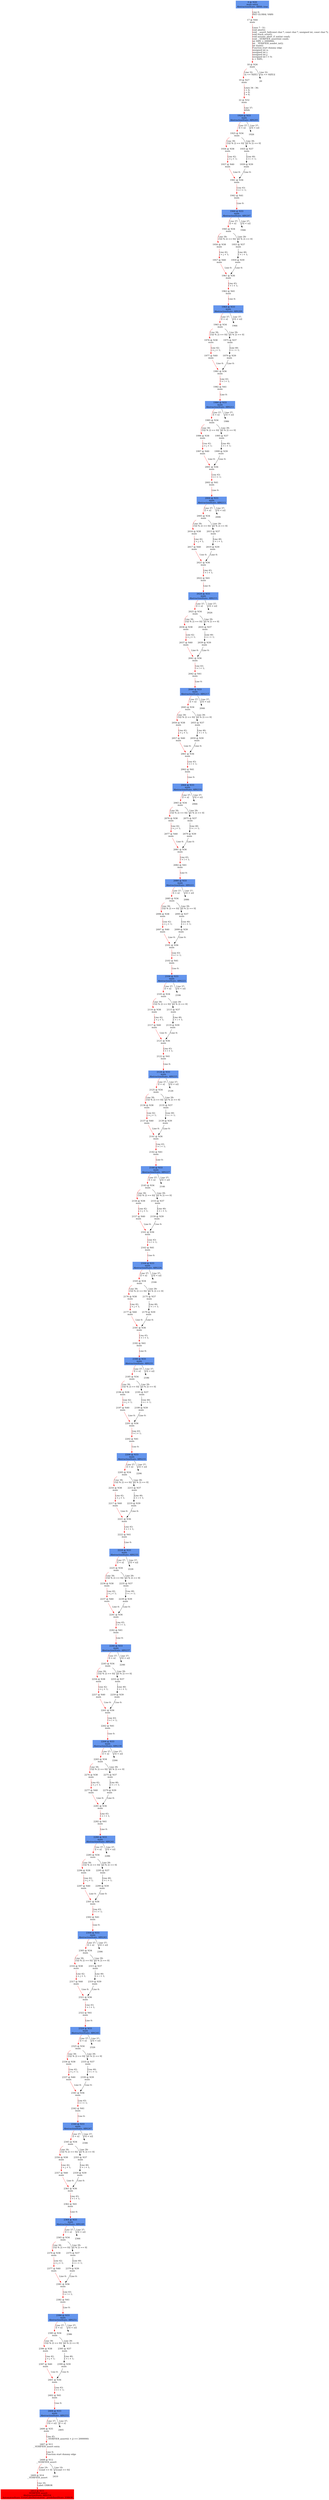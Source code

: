 digraph ARG {
node [style="filled" shape="box" color="white"]
0 [fillcolor="cornflowerblue" label="0 @ N20\nmain entry\nAbstractionState: ABS0: true\n" id="0"]
17 [label="17 @ N44\nmain\n" id="17"]
18 [label="18 @ N26\nmain\n" id="18"]
19 [label="19 @ N27\nmain\n" id="19"]
22 [label="22 @ N32\nmain\n" id="22"]
1924 [fillcolor="cornflowerblue" label="1924 @ N33\nmain\nAbstractionState: ABS205\n" id="1924"]
1925 [label="1925 @ N34\nmain\n" id="1925"]
1936 [label="1936 @ N38\nmain\n" id="1936"]
1937 [label="1937 @ N40\nmain\n" id="1937"]
1941 [label="1941 @ N36\nmain\n" id="1941"]
1942 [label="1942 @ N41\nmain\n" id="1942"]
1944 [fillcolor="cornflowerblue" label="1944 @ N33\nmain\nAbstractionState: ABS207\n" id="1944"]
1945 [label="1945 @ N34\nmain\n" id="1945"]
1956 [label="1956 @ N38\nmain\n" id="1956"]
1957 [label="1957 @ N40\nmain\n" id="1957"]
1961 [label="1961 @ N36\nmain\n" id="1961"]
1962 [label="1962 @ N41\nmain\n" id="1962"]
1964 [fillcolor="cornflowerblue" label="1964 @ N33\nmain\nAbstractionState: ABS209\n" id="1964"]
1965 [label="1965 @ N34\nmain\n" id="1965"]
1976 [label="1976 @ N38\nmain\n" id="1976"]
1977 [label="1977 @ N40\nmain\n" id="1977"]
1981 [label="1981 @ N36\nmain\n" id="1981"]
1982 [label="1982 @ N41\nmain\n" id="1982"]
1984 [fillcolor="cornflowerblue" label="1984 @ N33\nmain\nAbstractionState: ABS211\n" id="1984"]
1985 [label="1985 @ N34\nmain\n" id="1985"]
1996 [label="1996 @ N38\nmain\n" id="1996"]
1997 [label="1997 @ N40\nmain\n" id="1997"]
2001 [label="2001 @ N36\nmain\n" id="2001"]
2002 [label="2002 @ N41\nmain\n" id="2002"]
2004 [fillcolor="cornflowerblue" label="2004 @ N33\nmain\nAbstractionState: ABS213\n" id="2004"]
2005 [label="2005 @ N34\nmain\n" id="2005"]
2016 [label="2016 @ N38\nmain\n" id="2016"]
2017 [label="2017 @ N40\nmain\n" id="2017"]
2021 [label="2021 @ N36\nmain\n" id="2021"]
2022 [label="2022 @ N41\nmain\n" id="2022"]
2024 [fillcolor="cornflowerblue" label="2024 @ N33\nmain\nAbstractionState: ABS215\n" id="2024"]
2025 [label="2025 @ N34\nmain\n" id="2025"]
2036 [label="2036 @ N38\nmain\n" id="2036"]
2037 [label="2037 @ N40\nmain\n" id="2037"]
2041 [label="2041 @ N36\nmain\n" id="2041"]
2042 [label="2042 @ N41\nmain\n" id="2042"]
2044 [fillcolor="cornflowerblue" label="2044 @ N33\nmain\nAbstractionState: ABS217\n" id="2044"]
2045 [label="2045 @ N34\nmain\n" id="2045"]
2056 [label="2056 @ N38\nmain\n" id="2056"]
2057 [label="2057 @ N40\nmain\n" id="2057"]
2061 [label="2061 @ N36\nmain\n" id="2061"]
2062 [label="2062 @ N41\nmain\n" id="2062"]
2064 [fillcolor="cornflowerblue" label="2064 @ N33\nmain\nAbstractionState: ABS219\n" id="2064"]
2065 [label="2065 @ N34\nmain\n" id="2065"]
2076 [label="2076 @ N38\nmain\n" id="2076"]
2077 [label="2077 @ N40\nmain\n" id="2077"]
2081 [label="2081 @ N36\nmain\n" id="2081"]
2082 [label="2082 @ N41\nmain\n" id="2082"]
2084 [fillcolor="cornflowerblue" label="2084 @ N33\nmain\nAbstractionState: ABS221\n" id="2084"]
2085 [label="2085 @ N34\nmain\n" id="2085"]
2096 [label="2096 @ N38\nmain\n" id="2096"]
2097 [label="2097 @ N40\nmain\n" id="2097"]
2101 [label="2101 @ N36\nmain\n" id="2101"]
2102 [label="2102 @ N41\nmain\n" id="2102"]
2104 [fillcolor="cornflowerblue" label="2104 @ N33\nmain\nAbstractionState: ABS223\n" id="2104"]
2105 [label="2105 @ N34\nmain\n" id="2105"]
2116 [label="2116 @ N38\nmain\n" id="2116"]
2117 [label="2117 @ N40\nmain\n" id="2117"]
2121 [label="2121 @ N36\nmain\n" id="2121"]
2122 [label="2122 @ N41\nmain\n" id="2122"]
2124 [fillcolor="cornflowerblue" label="2124 @ N33\nmain\nAbstractionState: ABS225\n" id="2124"]
2125 [label="2125 @ N34\nmain\n" id="2125"]
2136 [label="2136 @ N38\nmain\n" id="2136"]
2137 [label="2137 @ N40\nmain\n" id="2137"]
2141 [label="2141 @ N36\nmain\n" id="2141"]
2142 [label="2142 @ N41\nmain\n" id="2142"]
2144 [fillcolor="cornflowerblue" label="2144 @ N33\nmain\nAbstractionState: ABS227\n" id="2144"]
2145 [label="2145 @ N34\nmain\n" id="2145"]
2156 [label="2156 @ N38\nmain\n" id="2156"]
2157 [label="2157 @ N40\nmain\n" id="2157"]
2161 [label="2161 @ N36\nmain\n" id="2161"]
2162 [label="2162 @ N41\nmain\n" id="2162"]
2164 [fillcolor="cornflowerblue" label="2164 @ N33\nmain\nAbstractionState: ABS229\n" id="2164"]
2165 [label="2165 @ N34\nmain\n" id="2165"]
2176 [label="2176 @ N38\nmain\n" id="2176"]
2177 [label="2177 @ N40\nmain\n" id="2177"]
2181 [label="2181 @ N36\nmain\n" id="2181"]
2182 [label="2182 @ N41\nmain\n" id="2182"]
2184 [fillcolor="cornflowerblue" label="2184 @ N33\nmain\nAbstractionState: ABS231\n" id="2184"]
2185 [label="2185 @ N34\nmain\n" id="2185"]
2196 [label="2196 @ N38\nmain\n" id="2196"]
2197 [label="2197 @ N40\nmain\n" id="2197"]
2201 [label="2201 @ N36\nmain\n" id="2201"]
2202 [label="2202 @ N41\nmain\n" id="2202"]
2204 [fillcolor="cornflowerblue" label="2204 @ N33\nmain\nAbstractionState: ABS233\n" id="2204"]
2205 [label="2205 @ N34\nmain\n" id="2205"]
2216 [label="2216 @ N38\nmain\n" id="2216"]
2217 [label="2217 @ N40\nmain\n" id="2217"]
2221 [label="2221 @ N36\nmain\n" id="2221"]
2222 [label="2222 @ N41\nmain\n" id="2222"]
2224 [fillcolor="cornflowerblue" label="2224 @ N33\nmain\nAbstractionState: ABS235\n" id="2224"]
2225 [label="2225 @ N34\nmain\n" id="2225"]
2236 [label="2236 @ N38\nmain\n" id="2236"]
2237 [label="2237 @ N40\nmain\n" id="2237"]
2241 [label="2241 @ N36\nmain\n" id="2241"]
2242 [label="2242 @ N41\nmain\n" id="2242"]
2244 [fillcolor="cornflowerblue" label="2244 @ N33\nmain\nAbstractionState: ABS237\n" id="2244"]
2245 [label="2245 @ N34\nmain\n" id="2245"]
2256 [label="2256 @ N38\nmain\n" id="2256"]
2257 [label="2257 @ N40\nmain\n" id="2257"]
2261 [label="2261 @ N36\nmain\n" id="2261"]
2262 [label="2262 @ N41\nmain\n" id="2262"]
2264 [fillcolor="cornflowerblue" label="2264 @ N33\nmain\nAbstractionState: ABS239\n" id="2264"]
2265 [label="2265 @ N34\nmain\n" id="2265"]
2276 [label="2276 @ N38\nmain\n" id="2276"]
2277 [label="2277 @ N40\nmain\n" id="2277"]
2281 [label="2281 @ N36\nmain\n" id="2281"]
2282 [label="2282 @ N41\nmain\n" id="2282"]
2284 [fillcolor="cornflowerblue" label="2284 @ N33\nmain\nAbstractionState: ABS241\n" id="2284"]
2285 [label="2285 @ N34\nmain\n" id="2285"]
2296 [label="2296 @ N38\nmain\n" id="2296"]
2297 [label="2297 @ N40\nmain\n" id="2297"]
2301 [label="2301 @ N36\nmain\n" id="2301"]
2302 [label="2302 @ N41\nmain\n" id="2302"]
2304 [fillcolor="cornflowerblue" label="2304 @ N33\nmain\nAbstractionState: ABS243\n" id="2304"]
2305 [label="2305 @ N34\nmain\n" id="2305"]
2316 [label="2316 @ N38\nmain\n" id="2316"]
2317 [label="2317 @ N40\nmain\n" id="2317"]
2321 [label="2321 @ N36\nmain\n" id="2321"]
2322 [label="2322 @ N41\nmain\n" id="2322"]
2324 [fillcolor="cornflowerblue" label="2324 @ N33\nmain\nAbstractionState: ABS245\n" id="2324"]
2325 [label="2325 @ N34\nmain\n" id="2325"]
2336 [label="2336 @ N38\nmain\n" id="2336"]
2337 [label="2337 @ N40\nmain\n" id="2337"]
2341 [label="2341 @ N36\nmain\n" id="2341"]
2342 [label="2342 @ N41\nmain\n" id="2342"]
2344 [fillcolor="cornflowerblue" label="2344 @ N33\nmain\nAbstractionState: ABS247\n" id="2344"]
2345 [label="2345 @ N34\nmain\n" id="2345"]
2356 [label="2356 @ N38\nmain\n" id="2356"]
2357 [label="2357 @ N40\nmain\n" id="2357"]
2361 [label="2361 @ N36\nmain\n" id="2361"]
2362 [label="2362 @ N41\nmain\n" id="2362"]
2364 [fillcolor="cornflowerblue" label="2364 @ N33\nmain\nAbstractionState: ABS249\n" id="2364"]
2365 [label="2365 @ N34\nmain\n" id="2365"]
2376 [label="2376 @ N38\nmain\n" id="2376"]
2377 [label="2377 @ N40\nmain\n" id="2377"]
2381 [label="2381 @ N36\nmain\n" id="2381"]
2382 [label="2382 @ N41\nmain\n" id="2382"]
2384 [fillcolor="cornflowerblue" label="2384 @ N33\nmain\nAbstractionState: ABS251\n" id="2384"]
2385 [label="2385 @ N34\nmain\n" id="2385"]
2396 [label="2396 @ N38\nmain\n" id="2396"]
2397 [label="2397 @ N40\nmain\n" id="2397"]
2401 [label="2401 @ N36\nmain\n" id="2401"]
2402 [label="2402 @ N41\nmain\n" id="2402"]
2404 [fillcolor="cornflowerblue" label="2404 @ N33\nmain\nAbstractionState: ABS253\n" id="2404"]
2406 [label="2406 @ N35\nmain\n" id="2406"]
2407 [label="2407 @ N11\n__VERIFIER_assert entry\n" id="2407"]
2408 [label="2408 @ N12\n__VERIFIER_assert\n" id="2408"]
2409 [label="2409 @ N14\n__VERIFIER_assert\n" id="2409"]
2412 [fillcolor="red" label="2412 @ N15\n__VERIFIER_assert\nAbstractionState: ABS254\n AutomatonState: ErrorLabelAutomaton: _predefinedState_ERROR\n" id="2412"]
2395 [label="2395 @ N37\nmain\n" id="2395"]
2399 [label="2399 @ N39\nmain\n" id="2399"]
2375 [label="2375 @ N37\nmain\n" id="2375"]
2379 [label="2379 @ N39\nmain\n" id="2379"]
2355 [label="2355 @ N37\nmain\n" id="2355"]
2359 [label="2359 @ N39\nmain\n" id="2359"]
2335 [label="2335 @ N37\nmain\n" id="2335"]
2339 [label="2339 @ N39\nmain\n" id="2339"]
2315 [label="2315 @ N37\nmain\n" id="2315"]
2319 [label="2319 @ N39\nmain\n" id="2319"]
2295 [label="2295 @ N37\nmain\n" id="2295"]
2299 [label="2299 @ N39\nmain\n" id="2299"]
2275 [label="2275 @ N37\nmain\n" id="2275"]
2279 [label="2279 @ N39\nmain\n" id="2279"]
2255 [label="2255 @ N37\nmain\n" id="2255"]
2259 [label="2259 @ N39\nmain\n" id="2259"]
2235 [label="2235 @ N37\nmain\n" id="2235"]
2239 [label="2239 @ N39\nmain\n" id="2239"]
2215 [label="2215 @ N37\nmain\n" id="2215"]
2219 [label="2219 @ N39\nmain\n" id="2219"]
2195 [label="2195 @ N37\nmain\n" id="2195"]
2199 [label="2199 @ N39\nmain\n" id="2199"]
2175 [label="2175 @ N37\nmain\n" id="2175"]
2179 [label="2179 @ N39\nmain\n" id="2179"]
2155 [label="2155 @ N37\nmain\n" id="2155"]
2159 [label="2159 @ N39\nmain\n" id="2159"]
2135 [label="2135 @ N37\nmain\n" id="2135"]
2139 [label="2139 @ N39\nmain\n" id="2139"]
2115 [label="2115 @ N37\nmain\n" id="2115"]
2119 [label="2119 @ N39\nmain\n" id="2119"]
2095 [label="2095 @ N37\nmain\n" id="2095"]
2099 [label="2099 @ N39\nmain\n" id="2099"]
2075 [label="2075 @ N37\nmain\n" id="2075"]
2079 [label="2079 @ N39\nmain\n" id="2079"]
2055 [label="2055 @ N37\nmain\n" id="2055"]
2059 [label="2059 @ N39\nmain\n" id="2059"]
2035 [label="2035 @ N37\nmain\n" id="2035"]
2039 [label="2039 @ N39\nmain\n" id="2039"]
2015 [label="2015 @ N37\nmain\n" id="2015"]
2019 [label="2019 @ N39\nmain\n" id="2019"]
1995 [label="1995 @ N37\nmain\n" id="1995"]
1999 [label="1999 @ N39\nmain\n" id="1999"]
1975 [label="1975 @ N37\nmain\n" id="1975"]
1979 [label="1979 @ N39\nmain\n" id="1979"]
1955 [label="1955 @ N37\nmain\n" id="1955"]
1959 [label="1959 @ N39\nmain\n" id="1959"]
1935 [label="1935 @ N37\nmain\n" id="1935"]
1939 [label="1939 @ N39\nmain\n" id="1939"]
0 -> 17 [color="red" label="Line 0: \lINIT GLOBAL VARS\l" id="0 -> 17"]
17 -> 18 [color="red" label="Lines 7 - 31: \lvoid abort();\lvoid __assert_fail(const char *, const char *, unsigned int, const char *);\lvoid reach_error();\lvoid assume_abort_if_not(int cond);\lvoid __VERIFIER_assert(int cond);\lint SIZE = 2000000;\lint __VERIFIER_nondet_int();\lint main();\lFunction start dummy edge\lunsigned int n;\lunsigned int i;\lunsigned int j;\lunsigned int l = 0;\ln = SIZE;\l" id="17 -> 18"]
18 -> 19 [color="red" label="Line 32: \l[n <= SIZE]\l" id="18 -> 19"]
18 -> 20 [label="Line 32: \l[!(n <= SIZE)]\l" id="18 -> 20"]
19 -> 22 [color="red" label="Lines 34 - 36: \li = 0;\lj = 0;\ll = 0;\l" id="19 -> 22"]
22 -> 1924 [color="red" label="Line 37: \lwhile\l" id="22 -> 1924"]
1924 -> 1925 [color="red" label="Line 37: \l[l < n]\l" id="1924 -> 1925"]
1924 -> 1926 [label="Line 37: \l[!(l < n)]\l" id="1924 -> 1926"]
1925 -> 1935 [label="Line 39: \l[(l % 2) == 0]\l" id="1925 -> 1935"]
1925 -> 1936 [color="red" label="Line 39: \l[!((l % 2) == 0)]\l" id="1925 -> 1936"]
1936 -> 1937 [color="red" label="Line 42: \lj = j + 1;\l" id="1936 -> 1937"]
1937 -> 1941 [color="red" label="Line 0: \l\l" id="1937 -> 1941"]
1941 -> 1942 [color="red" label="Line 43: \ll = l + 1;\l" id="1941 -> 1942"]
1942 -> 1944 [color="red" label="Line 0: \l\l" id="1942 -> 1944"]
1944 -> 1945 [color="red" label="Line 37: \l[l < n]\l" id="1944 -> 1945"]
1944 -> 1946 [label="Line 37: \l[!(l < n)]\l" id="1944 -> 1946"]
1945 -> 1955 [label="Line 39: \l[(l % 2) == 0]\l" id="1945 -> 1955"]
1945 -> 1956 [color="red" label="Line 39: \l[!((l % 2) == 0)]\l" id="1945 -> 1956"]
1956 -> 1957 [color="red" label="Line 42: \lj = j + 1;\l" id="1956 -> 1957"]
1957 -> 1961 [color="red" label="Line 0: \l\l" id="1957 -> 1961"]
1961 -> 1962 [color="red" label="Line 43: \ll = l + 1;\l" id="1961 -> 1962"]
1962 -> 1964 [color="red" label="Line 0: \l\l" id="1962 -> 1964"]
1964 -> 1965 [color="red" label="Line 37: \l[l < n]\l" id="1964 -> 1965"]
1964 -> 1966 [label="Line 37: \l[!(l < n)]\l" id="1964 -> 1966"]
1965 -> 1975 [label="Line 39: \l[(l % 2) == 0]\l" id="1965 -> 1975"]
1965 -> 1976 [color="red" label="Line 39: \l[!((l % 2) == 0)]\l" id="1965 -> 1976"]
1976 -> 1977 [color="red" label="Line 42: \lj = j + 1;\l" id="1976 -> 1977"]
1977 -> 1981 [color="red" label="Line 0: \l\l" id="1977 -> 1981"]
1981 -> 1982 [color="red" label="Line 43: \ll = l + 1;\l" id="1981 -> 1982"]
1982 -> 1984 [color="red" label="Line 0: \l\l" id="1982 -> 1984"]
1984 -> 1985 [color="red" label="Line 37: \l[l < n]\l" id="1984 -> 1985"]
1984 -> 1986 [label="Line 37: \l[!(l < n)]\l" id="1984 -> 1986"]
1985 -> 1995 [label="Line 39: \l[(l % 2) == 0]\l" id="1985 -> 1995"]
1985 -> 1996 [color="red" label="Line 39: \l[!((l % 2) == 0)]\l" id="1985 -> 1996"]
1996 -> 1997 [color="red" label="Line 42: \lj = j + 1;\l" id="1996 -> 1997"]
1997 -> 2001 [color="red" label="Line 0: \l\l" id="1997 -> 2001"]
2001 -> 2002 [color="red" label="Line 43: \ll = l + 1;\l" id="2001 -> 2002"]
2002 -> 2004 [color="red" label="Line 0: \l\l" id="2002 -> 2004"]
2004 -> 2005 [color="red" label="Line 37: \l[l < n]\l" id="2004 -> 2005"]
2004 -> 2006 [label="Line 37: \l[!(l < n)]\l" id="2004 -> 2006"]
2005 -> 2015 [label="Line 39: \l[(l % 2) == 0]\l" id="2005 -> 2015"]
2005 -> 2016 [color="red" label="Line 39: \l[!((l % 2) == 0)]\l" id="2005 -> 2016"]
2016 -> 2017 [color="red" label="Line 42: \lj = j + 1;\l" id="2016 -> 2017"]
2017 -> 2021 [color="red" label="Line 0: \l\l" id="2017 -> 2021"]
2021 -> 2022 [color="red" label="Line 43: \ll = l + 1;\l" id="2021 -> 2022"]
2022 -> 2024 [color="red" label="Line 0: \l\l" id="2022 -> 2024"]
2024 -> 2025 [color="red" label="Line 37: \l[l < n]\l" id="2024 -> 2025"]
2024 -> 2026 [label="Line 37: \l[!(l < n)]\l" id="2024 -> 2026"]
2025 -> 2035 [label="Line 39: \l[(l % 2) == 0]\l" id="2025 -> 2035"]
2025 -> 2036 [color="red" label="Line 39: \l[!((l % 2) == 0)]\l" id="2025 -> 2036"]
2036 -> 2037 [color="red" label="Line 42: \lj = j + 1;\l" id="2036 -> 2037"]
2037 -> 2041 [color="red" label="Line 0: \l\l" id="2037 -> 2041"]
2041 -> 2042 [color="red" label="Line 43: \ll = l + 1;\l" id="2041 -> 2042"]
2042 -> 2044 [color="red" label="Line 0: \l\l" id="2042 -> 2044"]
2044 -> 2045 [color="red" label="Line 37: \l[l < n]\l" id="2044 -> 2045"]
2044 -> 2046 [label="Line 37: \l[!(l < n)]\l" id="2044 -> 2046"]
2045 -> 2055 [label="Line 39: \l[(l % 2) == 0]\l" id="2045 -> 2055"]
2045 -> 2056 [color="red" label="Line 39: \l[!((l % 2) == 0)]\l" id="2045 -> 2056"]
2056 -> 2057 [color="red" label="Line 42: \lj = j + 1;\l" id="2056 -> 2057"]
2057 -> 2061 [color="red" label="Line 0: \l\l" id="2057 -> 2061"]
2061 -> 2062 [color="red" label="Line 43: \ll = l + 1;\l" id="2061 -> 2062"]
2062 -> 2064 [color="red" label="Line 0: \l\l" id="2062 -> 2064"]
2064 -> 2065 [color="red" label="Line 37: \l[l < n]\l" id="2064 -> 2065"]
2064 -> 2066 [label="Line 37: \l[!(l < n)]\l" id="2064 -> 2066"]
2065 -> 2075 [label="Line 39: \l[(l % 2) == 0]\l" id="2065 -> 2075"]
2065 -> 2076 [color="red" label="Line 39: \l[!((l % 2) == 0)]\l" id="2065 -> 2076"]
2076 -> 2077 [color="red" label="Line 42: \lj = j + 1;\l" id="2076 -> 2077"]
2077 -> 2081 [color="red" label="Line 0: \l\l" id="2077 -> 2081"]
2081 -> 2082 [color="red" label="Line 43: \ll = l + 1;\l" id="2081 -> 2082"]
2082 -> 2084 [color="red" label="Line 0: \l\l" id="2082 -> 2084"]
2084 -> 2085 [color="red" label="Line 37: \l[l < n]\l" id="2084 -> 2085"]
2084 -> 2086 [label="Line 37: \l[!(l < n)]\l" id="2084 -> 2086"]
2085 -> 2095 [label="Line 39: \l[(l % 2) == 0]\l" id="2085 -> 2095"]
2085 -> 2096 [color="red" label="Line 39: \l[!((l % 2) == 0)]\l" id="2085 -> 2096"]
2096 -> 2097 [color="red" label="Line 42: \lj = j + 1;\l" id="2096 -> 2097"]
2097 -> 2101 [color="red" label="Line 0: \l\l" id="2097 -> 2101"]
2101 -> 2102 [color="red" label="Line 43: \ll = l + 1;\l" id="2101 -> 2102"]
2102 -> 2104 [color="red" label="Line 0: \l\l" id="2102 -> 2104"]
2104 -> 2105 [color="red" label="Line 37: \l[l < n]\l" id="2104 -> 2105"]
2104 -> 2106 [label="Line 37: \l[!(l < n)]\l" id="2104 -> 2106"]
2105 -> 2115 [label="Line 39: \l[(l % 2) == 0]\l" id="2105 -> 2115"]
2105 -> 2116 [color="red" label="Line 39: \l[!((l % 2) == 0)]\l" id="2105 -> 2116"]
2116 -> 2117 [color="red" label="Line 42: \lj = j + 1;\l" id="2116 -> 2117"]
2117 -> 2121 [color="red" label="Line 0: \l\l" id="2117 -> 2121"]
2121 -> 2122 [color="red" label="Line 43: \ll = l + 1;\l" id="2121 -> 2122"]
2122 -> 2124 [color="red" label="Line 0: \l\l" id="2122 -> 2124"]
2124 -> 2125 [color="red" label="Line 37: \l[l < n]\l" id="2124 -> 2125"]
2124 -> 2126 [label="Line 37: \l[!(l < n)]\l" id="2124 -> 2126"]
2125 -> 2135 [label="Line 39: \l[(l % 2) == 0]\l" id="2125 -> 2135"]
2125 -> 2136 [color="red" label="Line 39: \l[!((l % 2) == 0)]\l" id="2125 -> 2136"]
2136 -> 2137 [color="red" label="Line 42: \lj = j + 1;\l" id="2136 -> 2137"]
2137 -> 2141 [color="red" label="Line 0: \l\l" id="2137 -> 2141"]
2141 -> 2142 [color="red" label="Line 43: \ll = l + 1;\l" id="2141 -> 2142"]
2142 -> 2144 [color="red" label="Line 0: \l\l" id="2142 -> 2144"]
2144 -> 2145 [color="red" label="Line 37: \l[l < n]\l" id="2144 -> 2145"]
2144 -> 2146 [label="Line 37: \l[!(l < n)]\l" id="2144 -> 2146"]
2145 -> 2155 [label="Line 39: \l[(l % 2) == 0]\l" id="2145 -> 2155"]
2145 -> 2156 [color="red" label="Line 39: \l[!((l % 2) == 0)]\l" id="2145 -> 2156"]
2156 -> 2157 [color="red" label="Line 42: \lj = j + 1;\l" id="2156 -> 2157"]
2157 -> 2161 [color="red" label="Line 0: \l\l" id="2157 -> 2161"]
2161 -> 2162 [color="red" label="Line 43: \ll = l + 1;\l" id="2161 -> 2162"]
2162 -> 2164 [color="red" label="Line 0: \l\l" id="2162 -> 2164"]
2164 -> 2165 [color="red" label="Line 37: \l[l < n]\l" id="2164 -> 2165"]
2164 -> 2166 [label="Line 37: \l[!(l < n)]\l" id="2164 -> 2166"]
2165 -> 2175 [label="Line 39: \l[(l % 2) == 0]\l" id="2165 -> 2175"]
2165 -> 2176 [color="red" label="Line 39: \l[!((l % 2) == 0)]\l" id="2165 -> 2176"]
2176 -> 2177 [color="red" label="Line 42: \lj = j + 1;\l" id="2176 -> 2177"]
2177 -> 2181 [color="red" label="Line 0: \l\l" id="2177 -> 2181"]
2181 -> 2182 [color="red" label="Line 43: \ll = l + 1;\l" id="2181 -> 2182"]
2182 -> 2184 [color="red" label="Line 0: \l\l" id="2182 -> 2184"]
2184 -> 2185 [color="red" label="Line 37: \l[l < n]\l" id="2184 -> 2185"]
2184 -> 2186 [label="Line 37: \l[!(l < n)]\l" id="2184 -> 2186"]
2185 -> 2195 [label="Line 39: \l[(l % 2) == 0]\l" id="2185 -> 2195"]
2185 -> 2196 [color="red" label="Line 39: \l[!((l % 2) == 0)]\l" id="2185 -> 2196"]
2196 -> 2197 [color="red" label="Line 42: \lj = j + 1;\l" id="2196 -> 2197"]
2197 -> 2201 [color="red" label="Line 0: \l\l" id="2197 -> 2201"]
2201 -> 2202 [color="red" label="Line 43: \ll = l + 1;\l" id="2201 -> 2202"]
2202 -> 2204 [color="red" label="Line 0: \l\l" id="2202 -> 2204"]
2204 -> 2205 [color="red" label="Line 37: \l[l < n]\l" id="2204 -> 2205"]
2204 -> 2206 [label="Line 37: \l[!(l < n)]\l" id="2204 -> 2206"]
2205 -> 2215 [label="Line 39: \l[(l % 2) == 0]\l" id="2205 -> 2215"]
2205 -> 2216 [color="red" label="Line 39: \l[!((l % 2) == 0)]\l" id="2205 -> 2216"]
2216 -> 2217 [color="red" label="Line 42: \lj = j + 1;\l" id="2216 -> 2217"]
2217 -> 2221 [color="red" label="Line 0: \l\l" id="2217 -> 2221"]
2221 -> 2222 [color="red" label="Line 43: \ll = l + 1;\l" id="2221 -> 2222"]
2222 -> 2224 [color="red" label="Line 0: \l\l" id="2222 -> 2224"]
2224 -> 2225 [color="red" label="Line 37: \l[l < n]\l" id="2224 -> 2225"]
2224 -> 2226 [label="Line 37: \l[!(l < n)]\l" id="2224 -> 2226"]
2225 -> 2235 [label="Line 39: \l[(l % 2) == 0]\l" id="2225 -> 2235"]
2225 -> 2236 [color="red" label="Line 39: \l[!((l % 2) == 0)]\l" id="2225 -> 2236"]
2236 -> 2237 [color="red" label="Line 42: \lj = j + 1;\l" id="2236 -> 2237"]
2237 -> 2241 [color="red" label="Line 0: \l\l" id="2237 -> 2241"]
2241 -> 2242 [color="red" label="Line 43: \ll = l + 1;\l" id="2241 -> 2242"]
2242 -> 2244 [color="red" label="Line 0: \l\l" id="2242 -> 2244"]
2244 -> 2245 [color="red" label="Line 37: \l[l < n]\l" id="2244 -> 2245"]
2244 -> 2246 [label="Line 37: \l[!(l < n)]\l" id="2244 -> 2246"]
2245 -> 2255 [label="Line 39: \l[(l % 2) == 0]\l" id="2245 -> 2255"]
2245 -> 2256 [color="red" label="Line 39: \l[!((l % 2) == 0)]\l" id="2245 -> 2256"]
2256 -> 2257 [color="red" label="Line 42: \lj = j + 1;\l" id="2256 -> 2257"]
2257 -> 2261 [color="red" label="Line 0: \l\l" id="2257 -> 2261"]
2261 -> 2262 [color="red" label="Line 43: \ll = l + 1;\l" id="2261 -> 2262"]
2262 -> 2264 [color="red" label="Line 0: \l\l" id="2262 -> 2264"]
2264 -> 2265 [color="red" label="Line 37: \l[l < n]\l" id="2264 -> 2265"]
2264 -> 2266 [label="Line 37: \l[!(l < n)]\l" id="2264 -> 2266"]
2265 -> 2275 [label="Line 39: \l[(l % 2) == 0]\l" id="2265 -> 2275"]
2265 -> 2276 [color="red" label="Line 39: \l[!((l % 2) == 0)]\l" id="2265 -> 2276"]
2276 -> 2277 [color="red" label="Line 42: \lj = j + 1;\l" id="2276 -> 2277"]
2277 -> 2281 [color="red" label="Line 0: \l\l" id="2277 -> 2281"]
2281 -> 2282 [color="red" label="Line 43: \ll = l + 1;\l" id="2281 -> 2282"]
2282 -> 2284 [color="red" label="Line 0: \l\l" id="2282 -> 2284"]
2284 -> 2285 [color="red" label="Line 37: \l[l < n]\l" id="2284 -> 2285"]
2284 -> 2286 [label="Line 37: \l[!(l < n)]\l" id="2284 -> 2286"]
2285 -> 2295 [label="Line 39: \l[(l % 2) == 0]\l" id="2285 -> 2295"]
2285 -> 2296 [color="red" label="Line 39: \l[!((l % 2) == 0)]\l" id="2285 -> 2296"]
2296 -> 2297 [color="red" label="Line 42: \lj = j + 1;\l" id="2296 -> 2297"]
2297 -> 2301 [color="red" label="Line 0: \l\l" id="2297 -> 2301"]
2301 -> 2302 [color="red" label="Line 43: \ll = l + 1;\l" id="2301 -> 2302"]
2302 -> 2304 [color="red" label="Line 0: \l\l" id="2302 -> 2304"]
2304 -> 2305 [color="red" label="Line 37: \l[l < n]\l" id="2304 -> 2305"]
2304 -> 2306 [label="Line 37: \l[!(l < n)]\l" id="2304 -> 2306"]
2305 -> 2315 [label="Line 39: \l[(l % 2) == 0]\l" id="2305 -> 2315"]
2305 -> 2316 [color="red" label="Line 39: \l[!((l % 2) == 0)]\l" id="2305 -> 2316"]
2316 -> 2317 [color="red" label="Line 42: \lj = j + 1;\l" id="2316 -> 2317"]
2317 -> 2321 [color="red" label="Line 0: \l\l" id="2317 -> 2321"]
2321 -> 2322 [color="red" label="Line 43: \ll = l + 1;\l" id="2321 -> 2322"]
2322 -> 2324 [color="red" label="Line 0: \l\l" id="2322 -> 2324"]
2324 -> 2325 [color="red" label="Line 37: \l[l < n]\l" id="2324 -> 2325"]
2324 -> 2326 [label="Line 37: \l[!(l < n)]\l" id="2324 -> 2326"]
2325 -> 2335 [label="Line 39: \l[(l % 2) == 0]\l" id="2325 -> 2335"]
2325 -> 2336 [color="red" label="Line 39: \l[!((l % 2) == 0)]\l" id="2325 -> 2336"]
2336 -> 2337 [color="red" label="Line 42: \lj = j + 1;\l" id="2336 -> 2337"]
2337 -> 2341 [color="red" label="Line 0: \l\l" id="2337 -> 2341"]
2341 -> 2342 [color="red" label="Line 43: \ll = l + 1;\l" id="2341 -> 2342"]
2342 -> 2344 [color="red" label="Line 0: \l\l" id="2342 -> 2344"]
2344 -> 2345 [color="red" label="Line 37: \l[l < n]\l" id="2344 -> 2345"]
2344 -> 2346 [label="Line 37: \l[!(l < n)]\l" id="2344 -> 2346"]
2345 -> 2355 [label="Line 39: \l[(l % 2) == 0]\l" id="2345 -> 2355"]
2345 -> 2356 [color="red" label="Line 39: \l[!((l % 2) == 0)]\l" id="2345 -> 2356"]
2356 -> 2357 [color="red" label="Line 42: \lj = j + 1;\l" id="2356 -> 2357"]
2357 -> 2361 [color="red" label="Line 0: \l\l" id="2357 -> 2361"]
2361 -> 2362 [color="red" label="Line 43: \ll = l + 1;\l" id="2361 -> 2362"]
2362 -> 2364 [color="red" label="Line 0: \l\l" id="2362 -> 2364"]
2364 -> 2365 [color="red" label="Line 37: \l[l < n]\l" id="2364 -> 2365"]
2364 -> 2366 [label="Line 37: \l[!(l < n)]\l" id="2364 -> 2366"]
2365 -> 2375 [label="Line 39: \l[(l % 2) == 0]\l" id="2365 -> 2375"]
2365 -> 2376 [color="red" label="Line 39: \l[!((l % 2) == 0)]\l" id="2365 -> 2376"]
2376 -> 2377 [color="red" label="Line 42: \lj = j + 1;\l" id="2376 -> 2377"]
2377 -> 2381 [color="red" label="Line 0: \l\l" id="2377 -> 2381"]
2381 -> 2382 [color="red" label="Line 43: \ll = l + 1;\l" id="2381 -> 2382"]
2382 -> 2384 [color="red" label="Line 0: \l\l" id="2382 -> 2384"]
2384 -> 2385 [color="red" label="Line 37: \l[l < n]\l" id="2384 -> 2385"]
2384 -> 2386 [label="Line 37: \l[!(l < n)]\l" id="2384 -> 2386"]
2385 -> 2395 [label="Line 39: \l[(l % 2) == 0]\l" id="2385 -> 2395"]
2385 -> 2396 [color="red" label="Line 39: \l[!((l % 2) == 0)]\l" id="2385 -> 2396"]
2396 -> 2397 [color="red" label="Line 42: \lj = j + 1;\l" id="2396 -> 2397"]
2397 -> 2401 [color="red" label="Line 0: \l\l" id="2397 -> 2401"]
2401 -> 2402 [color="red" label="Line 43: \ll = l + 1;\l" id="2401 -> 2402"]
2402 -> 2404 [color="red" label="Line 0: \l\l" id="2402 -> 2404"]
2404 -> 2405 [label="Line 37: \l[l < n]\l" id="2404 -> 2405"]
2404 -> 2406 [color="red" label="Line 37: \l[!(l < n)]\l" id="2404 -> 2406"]
2406 -> 2407 [color="red" label="Line 45: \l__VERIFIER_assert((i + j) == 2000000)\l" id="2406 -> 2407"]
2407 -> 2408 [color="red" label="Line 0: \lFunction start dummy edge\l" id="2407 -> 2408"]
2408 -> 2409 [color="red" label="Line 19: \l[cond == 0]\l" id="2408 -> 2409"]
2408 -> 2410 [label="Line 19: \l[!(cond == 0)]\l" id="2408 -> 2410"]
2409 -> 2412 [color="red" label="Line 20: \lLabel: ERROR\l" id="2409 -> 2412"]
2395 -> 2399 [label="Line 40: \li = i + 1;\l" id="2395 -> 2399"]
2399 -> 2401 [label="Line 0: \l\l" id="2399 -> 2401"]
2375 -> 2379 [label="Line 40: \li = i + 1;\l" id="2375 -> 2379"]
2379 -> 2381 [label="Line 0: \l\l" id="2379 -> 2381"]
2355 -> 2359 [label="Line 40: \li = i + 1;\l" id="2355 -> 2359"]
2359 -> 2361 [label="Line 0: \l\l" id="2359 -> 2361"]
2335 -> 2339 [label="Line 40: \li = i + 1;\l" id="2335 -> 2339"]
2339 -> 2341 [label="Line 0: \l\l" id="2339 -> 2341"]
2315 -> 2319 [label="Line 40: \li = i + 1;\l" id="2315 -> 2319"]
2319 -> 2321 [label="Line 0: \l\l" id="2319 -> 2321"]
2295 -> 2299 [label="Line 40: \li = i + 1;\l" id="2295 -> 2299"]
2299 -> 2301 [label="Line 0: \l\l" id="2299 -> 2301"]
2275 -> 2279 [label="Line 40: \li = i + 1;\l" id="2275 -> 2279"]
2279 -> 2281 [label="Line 0: \l\l" id="2279 -> 2281"]
2255 -> 2259 [label="Line 40: \li = i + 1;\l" id="2255 -> 2259"]
2259 -> 2261 [label="Line 0: \l\l" id="2259 -> 2261"]
2235 -> 2239 [label="Line 40: \li = i + 1;\l" id="2235 -> 2239"]
2239 -> 2241 [label="Line 0: \l\l" id="2239 -> 2241"]
2215 -> 2219 [label="Line 40: \li = i + 1;\l" id="2215 -> 2219"]
2219 -> 2221 [label="Line 0: \l\l" id="2219 -> 2221"]
2195 -> 2199 [label="Line 40: \li = i + 1;\l" id="2195 -> 2199"]
2199 -> 2201 [label="Line 0: \l\l" id="2199 -> 2201"]
2175 -> 2179 [label="Line 40: \li = i + 1;\l" id="2175 -> 2179"]
2179 -> 2181 [label="Line 0: \l\l" id="2179 -> 2181"]
2155 -> 2159 [label="Line 40: \li = i + 1;\l" id="2155 -> 2159"]
2159 -> 2161 [label="Line 0: \l\l" id="2159 -> 2161"]
2135 -> 2139 [label="Line 40: \li = i + 1;\l" id="2135 -> 2139"]
2139 -> 2141 [label="Line 0: \l\l" id="2139 -> 2141"]
2115 -> 2119 [label="Line 40: \li = i + 1;\l" id="2115 -> 2119"]
2119 -> 2121 [label="Line 0: \l\l" id="2119 -> 2121"]
2095 -> 2099 [label="Line 40: \li = i + 1;\l" id="2095 -> 2099"]
2099 -> 2101 [label="Line 0: \l\l" id="2099 -> 2101"]
2075 -> 2079 [label="Line 40: \li = i + 1;\l" id="2075 -> 2079"]
2079 -> 2081 [label="Line 0: \l\l" id="2079 -> 2081"]
2055 -> 2059 [label="Line 40: \li = i + 1;\l" id="2055 -> 2059"]
2059 -> 2061 [label="Line 0: \l\l" id="2059 -> 2061"]
2035 -> 2039 [label="Line 40: \li = i + 1;\l" id="2035 -> 2039"]
2039 -> 2041 [label="Line 0: \l\l" id="2039 -> 2041"]
2015 -> 2019 [label="Line 40: \li = i + 1;\l" id="2015 -> 2019"]
2019 -> 2021 [label="Line 0: \l\l" id="2019 -> 2021"]
1995 -> 1999 [label="Line 40: \li = i + 1;\l" id="1995 -> 1999"]
1999 -> 2001 [label="Line 0: \l\l" id="1999 -> 2001"]
1975 -> 1979 [label="Line 40: \li = i + 1;\l" id="1975 -> 1979"]
1979 -> 1981 [label="Line 0: \l\l" id="1979 -> 1981"]
1955 -> 1959 [label="Line 40: \li = i + 1;\l" id="1955 -> 1959"]
1959 -> 1961 [label="Line 0: \l\l" id="1959 -> 1961"]
1935 -> 1939 [label="Line 40: \li = i + 1;\l" id="1935 -> 1939"]
1939 -> 1941 [label="Line 0: \l\l" id="1939 -> 1941"]
}
